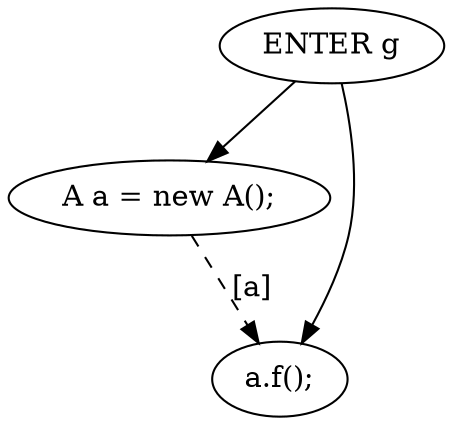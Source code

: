 digraph G {
  0 [ label="ENTER g" ];
  2 [ label="A a = new A();" ];
  3 [ label="a.f();" ];
  2 -> 3 [ style="dashed" label="[a]" ];
  0 -> 2 [ ];
  0 -> 3 [ ];
}
